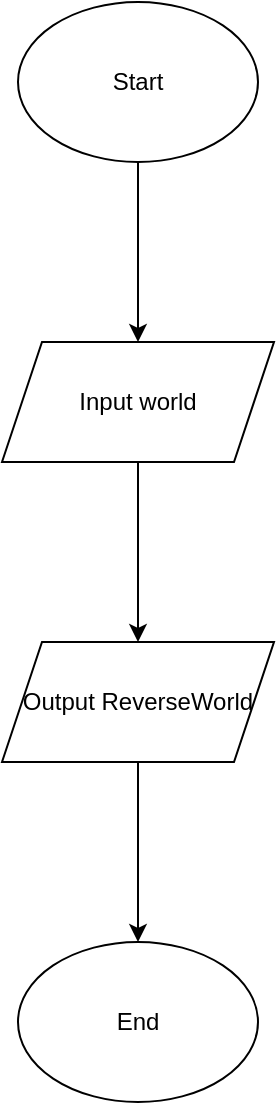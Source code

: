 <mxfile version="25.0.3">
  <diagram name="หน้า-1" id="oyWODN2cTEx31dYrxDlq">
    <mxGraphModel dx="1050" dy="530" grid="1" gridSize="10" guides="1" tooltips="1" connect="1" arrows="1" fold="1" page="1" pageScale="1" pageWidth="827" pageHeight="1169" math="0" shadow="0">
      <root>
        <mxCell id="0" />
        <mxCell id="1" parent="0" />
        <mxCell id="qwm2PbnWUHULn6q5R6JO-3" value="" style="edgeStyle=orthogonalEdgeStyle;rounded=0;orthogonalLoop=1;jettySize=auto;html=1;" edge="1" parent="1" source="qwm2PbnWUHULn6q5R6JO-1" target="qwm2PbnWUHULn6q5R6JO-2">
          <mxGeometry relative="1" as="geometry" />
        </mxCell>
        <mxCell id="qwm2PbnWUHULn6q5R6JO-1" value="Start" style="ellipse;whiteSpace=wrap;html=1;" vertex="1" parent="1">
          <mxGeometry x="354" y="10" width="120" height="80" as="geometry" />
        </mxCell>
        <mxCell id="qwm2PbnWUHULn6q5R6JO-5" value="" style="edgeStyle=orthogonalEdgeStyle;rounded=0;orthogonalLoop=1;jettySize=auto;html=1;" edge="1" parent="1" source="qwm2PbnWUHULn6q5R6JO-2" target="qwm2PbnWUHULn6q5R6JO-4">
          <mxGeometry relative="1" as="geometry" />
        </mxCell>
        <mxCell id="qwm2PbnWUHULn6q5R6JO-2" value="Input world" style="shape=parallelogram;perimeter=parallelogramPerimeter;whiteSpace=wrap;html=1;fixedSize=1;" vertex="1" parent="1">
          <mxGeometry x="346" y="180" width="136" height="60" as="geometry" />
        </mxCell>
        <mxCell id="qwm2PbnWUHULn6q5R6JO-7" value="" style="edgeStyle=orthogonalEdgeStyle;rounded=0;orthogonalLoop=1;jettySize=auto;html=1;" edge="1" parent="1" source="qwm2PbnWUHULn6q5R6JO-4" target="qwm2PbnWUHULn6q5R6JO-6">
          <mxGeometry relative="1" as="geometry" />
        </mxCell>
        <mxCell id="qwm2PbnWUHULn6q5R6JO-4" value="Output ReverseWorld" style="shape=parallelogram;perimeter=parallelogramPerimeter;whiteSpace=wrap;html=1;fixedSize=1;" vertex="1" parent="1">
          <mxGeometry x="346" y="330" width="136" height="60" as="geometry" />
        </mxCell>
        <mxCell id="qwm2PbnWUHULn6q5R6JO-6" value="End" style="ellipse;whiteSpace=wrap;html=1;" vertex="1" parent="1">
          <mxGeometry x="354" y="480" width="120" height="80" as="geometry" />
        </mxCell>
      </root>
    </mxGraphModel>
  </diagram>
</mxfile>
